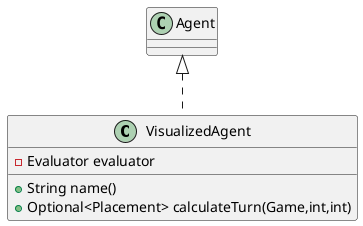 @startuml
class VisualizedAgent {
- Evaluator evaluator
+ String name()
+ Optional<Placement> calculateTurn(Game,int,int)
}


Agent <|.. VisualizedAgent
@enduml